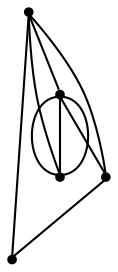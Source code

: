 graph {
  node [shape=point,comment="{\"directed\":false,\"doi\":\"10.1007/978-3-642-11805-0_28\",\"figure\":\"5 (1)\"}"]

  v0 [pos="1521.1937194824218,641.8716083318535"]
  v1 [pos="1556.6534126459164,641.8716083318536"]
  v2 [pos="1521.1937194824218,606.425462910045"]
  v3 [pos="1485.7340263189271,641.8716083318536"]
  v4 [pos="1485.7340263189271,606.425462910045"]

  v0 -- v4 [id="-1",pos="1521.1937194824218,641.8716083318535 1592.1131058094113,500.08677223899133 1592.1131058094113,500.08677223899133 1592.1131058094113,500.08677223899133 1446.7258060898891,500.08677223899133 1446.7258060898891,500.08677223899133 1446.7258060898891,500.08677223899133 1450.2743331554323,570.9791902854224 1450.2743331554323,570.9791902854224 1450.2743331554323,570.9791902854224 1485.7340263189271,606.425462910045 1485.7340263189271,606.425462910045 1485.7340263189271,606.425462910045"]
  v3 -- v4 [id="-2",pos="1485.7340263189271,641.8716083318536 1446.7258060898891,641.8716083318535 1446.7258060898891,641.8716083318535 1446.7258060898891,641.8716083318535 1450.2743331554323,606.4255265114522 1450.2743331554323,606.4255265114522 1450.2743331554323,606.4255265114522 1485.7340263189271,606.425462910045 1485.7340263189271,606.425462910045 1485.7340263189271,606.425462910045"]
  v2 -- v1 [id="-3",pos="1521.1937194824218,606.425462910045 1595.6616328749544,606.4255265114522 1595.6616328749544,606.4255265114522 1595.6616328749544,606.4255265114522 1592.1131058094113,641.8716083318535 1592.1131058094113,641.8716083318535 1592.1131058094113,641.8716083318535 1556.6534126459164,641.8716083318536 1556.6534126459164,641.8716083318536 1556.6534126459164,641.8716083318536"]
  v3 -- v0 [id="-4",pos="1485.7340263189271,641.8716083318536 1521.1937194824218,641.8716083318535 1521.1937194824218,641.8716083318535 1521.1937194824218,641.8716083318535"]
  v4 -- v2 [id="-5",pos="1485.7340263189271,606.425462910045 1521.1937194824218,606.425462910045 1521.1937194824218,606.425462910045 1521.1937194824218,606.425462910045"]
  v0 -- v1 [id="-7",pos="1521.1937194824218,641.8716083318535 1556.6534126459164,641.8716083318536 1556.6534126459164,641.8716083318536 1556.6534126459164,641.8716083318536"]
  v3 -- v4 [id="-11",pos="1485.7340263189271,641.8716083318536 1450.2743331554323,641.8716083318535 1450.2743331554323,641.8716083318535 1450.2743331554323,641.8716083318535 1450.2743331554323,496.53959456010284 1450.2743331554323,496.53959456010284 1450.2743331554323,496.53959456010284 1485.7340263189271,500.08677223899133 1485.7340263189271,500.08677223899133 1485.7340263189271,500.08677223899133 1485.7340263189271,606.425462910045 1485.7340263189271,606.425462910045 1485.7340263189271,606.425462910045"]
  v4 -- v3 [id="-12",pos="1485.7340263189271,606.425462910045 1485.7340263189271,641.8716083318536 1485.7340263189271,641.8716083318536 1485.7340263189271,641.8716083318536"]
  v2 -- v0 [id="-18",pos="1521.1937194824218,606.425462910045 1521.1937194824218,641.8716083318535 1521.1937194824218,641.8716083318535 1521.1937194824218,641.8716083318535"]
}